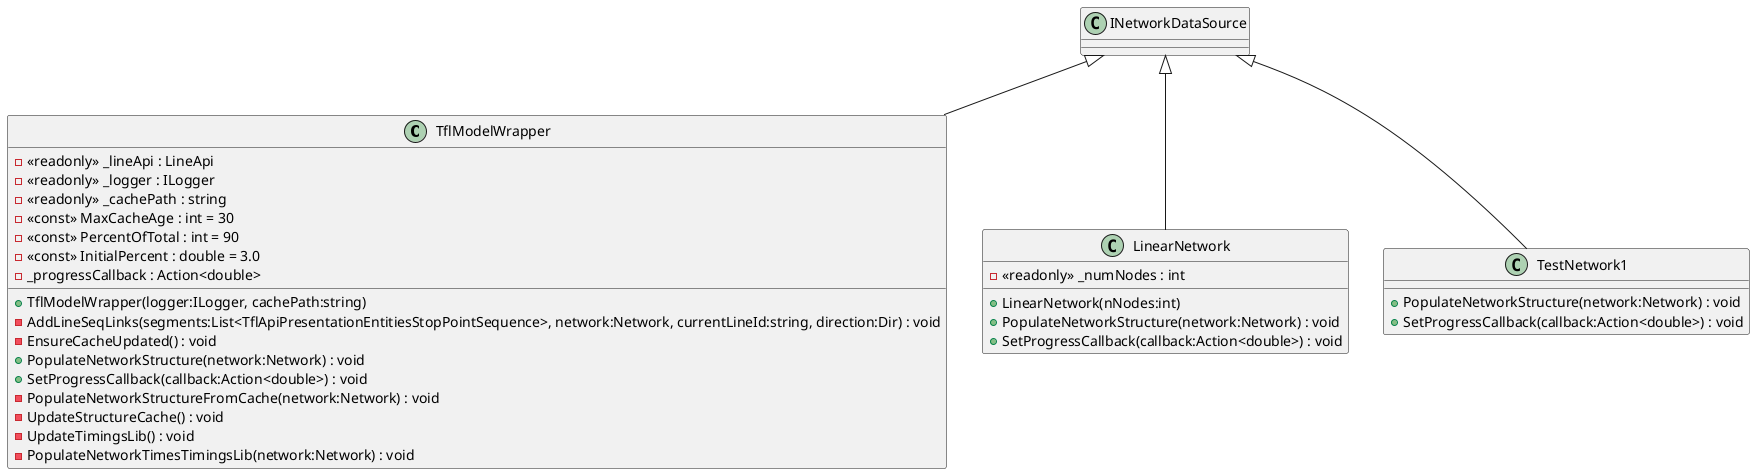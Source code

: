 @startuml
class TflModelWrapper {
    - <<readonly>> _lineApi : LineApi
    - <<readonly>> _logger : ILogger
    - <<readonly>> _cachePath : string
    - <<const>> MaxCacheAge : int = 30
    - <<const>> PercentOfTotal : int = 90
    - <<const>> InitialPercent : double = 3.0
    - _progressCallback : Action<double>
    + TflModelWrapper(logger:ILogger, cachePath:string)
    - AddLineSeqLinks(segments:List<TflApiPresentationEntitiesStopPointSequence>, network:Network, currentLineId:string, direction:Dir) : void
    - EnsureCacheUpdated() : void
    + PopulateNetworkStructure(network:Network) : void
    + SetProgressCallback(callback:Action<double>) : void
    - PopulateNetworkStructureFromCache(network:Network) : void
    - UpdateStructureCache() : void
    - UpdateTimingsLib() : void
    - PopulateNetworkTimesTimingsLib(network:Network) : void
}
INetworkDataSource <|-- TflModelWrapper
class LinearNetwork {
    - <<readonly>> _numNodes : int
    + LinearNetwork(nNodes:int)
    + PopulateNetworkStructure(network:Network) : void
    + SetProgressCallback(callback:Action<double>) : void
}
class TestNetwork1 {
    + PopulateNetworkStructure(network:Network) : void
    + SetProgressCallback(callback:Action<double>) : void
}
INetworkDataSource <|-- LinearNetwork
INetworkDataSource <|-- TestNetwork1
@enduml
